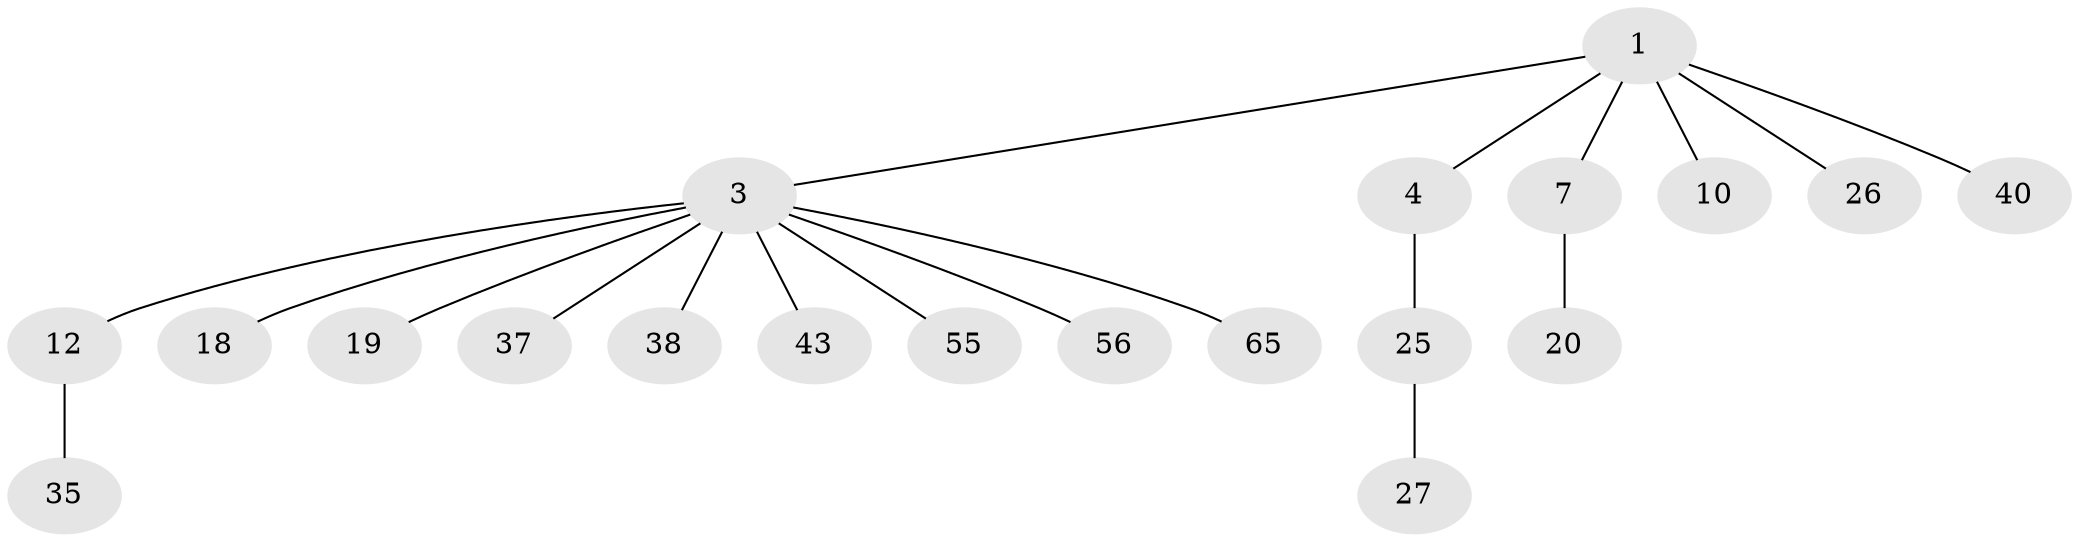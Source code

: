 // original degree distribution, {5: 0.014492753623188406, 4: 0.13043478260869565, 7: 0.014492753623188406, 3: 0.08695652173913043, 2: 0.18840579710144928, 6: 0.014492753623188406, 1: 0.5507246376811594}
// Generated by graph-tools (version 1.1) at 2025/19/03/04/25 18:19:19]
// undirected, 20 vertices, 19 edges
graph export_dot {
graph [start="1"]
  node [color=gray90,style=filled];
  1 [super="+2+8"];
  3 [super="+9+69+30+5+6+11"];
  4 [super="+31+15"];
  7 [super="+22+63"];
  10 [super="+46+24+29"];
  12 [super="+51+61+17+21+28"];
  18;
  19;
  20;
  25 [super="+36"];
  26 [super="+68+44"];
  27;
  35 [super="+52"];
  37;
  38 [super="+48"];
  40;
  43;
  55;
  56 [super="+62"];
  65;
  1 -- 3;
  1 -- 4;
  1 -- 7;
  1 -- 40;
  1 -- 10;
  1 -- 26;
  3 -- 65;
  3 -- 18;
  3 -- 19;
  3 -- 55;
  3 -- 12;
  3 -- 37;
  3 -- 56;
  3 -- 43;
  3 -- 38;
  4 -- 25;
  7 -- 20;
  12 -- 35;
  25 -- 27;
}
